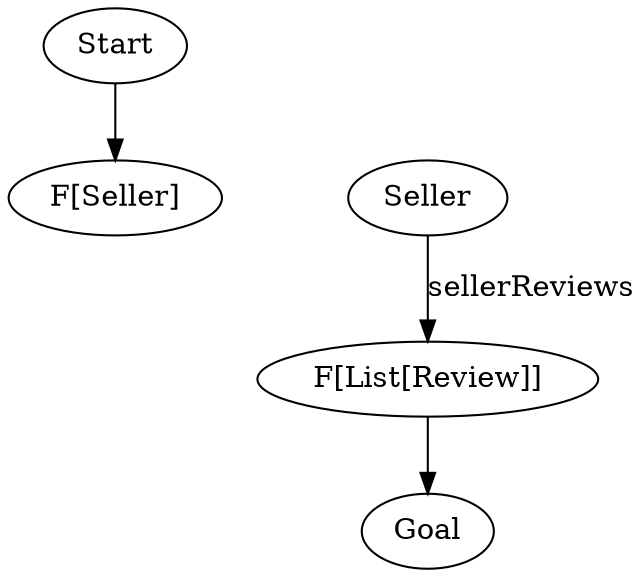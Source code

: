 digraph {
    Start[class="extremity"]
    Goal[class="extremity"]

    FSeller[label="F[Seller]" class="start" group="upper"]

    Seller[group="middle"]
    FListReview[label="F[List[Review]]" class="goal" group="middle"]

    {
        rank=same
        FSeller -> Seller[class="lift" dir="back" xlabel="liftFlat" style="invis"]
    }

    Start -> FSeller[class="start"]
    FListReview -> Goal[class="goal"]
    Seller -> FListReview[label="sellerReviews"]
    FSeller -> FListReview[label="sellerReviews.liftFlat" style="invis"]
}
